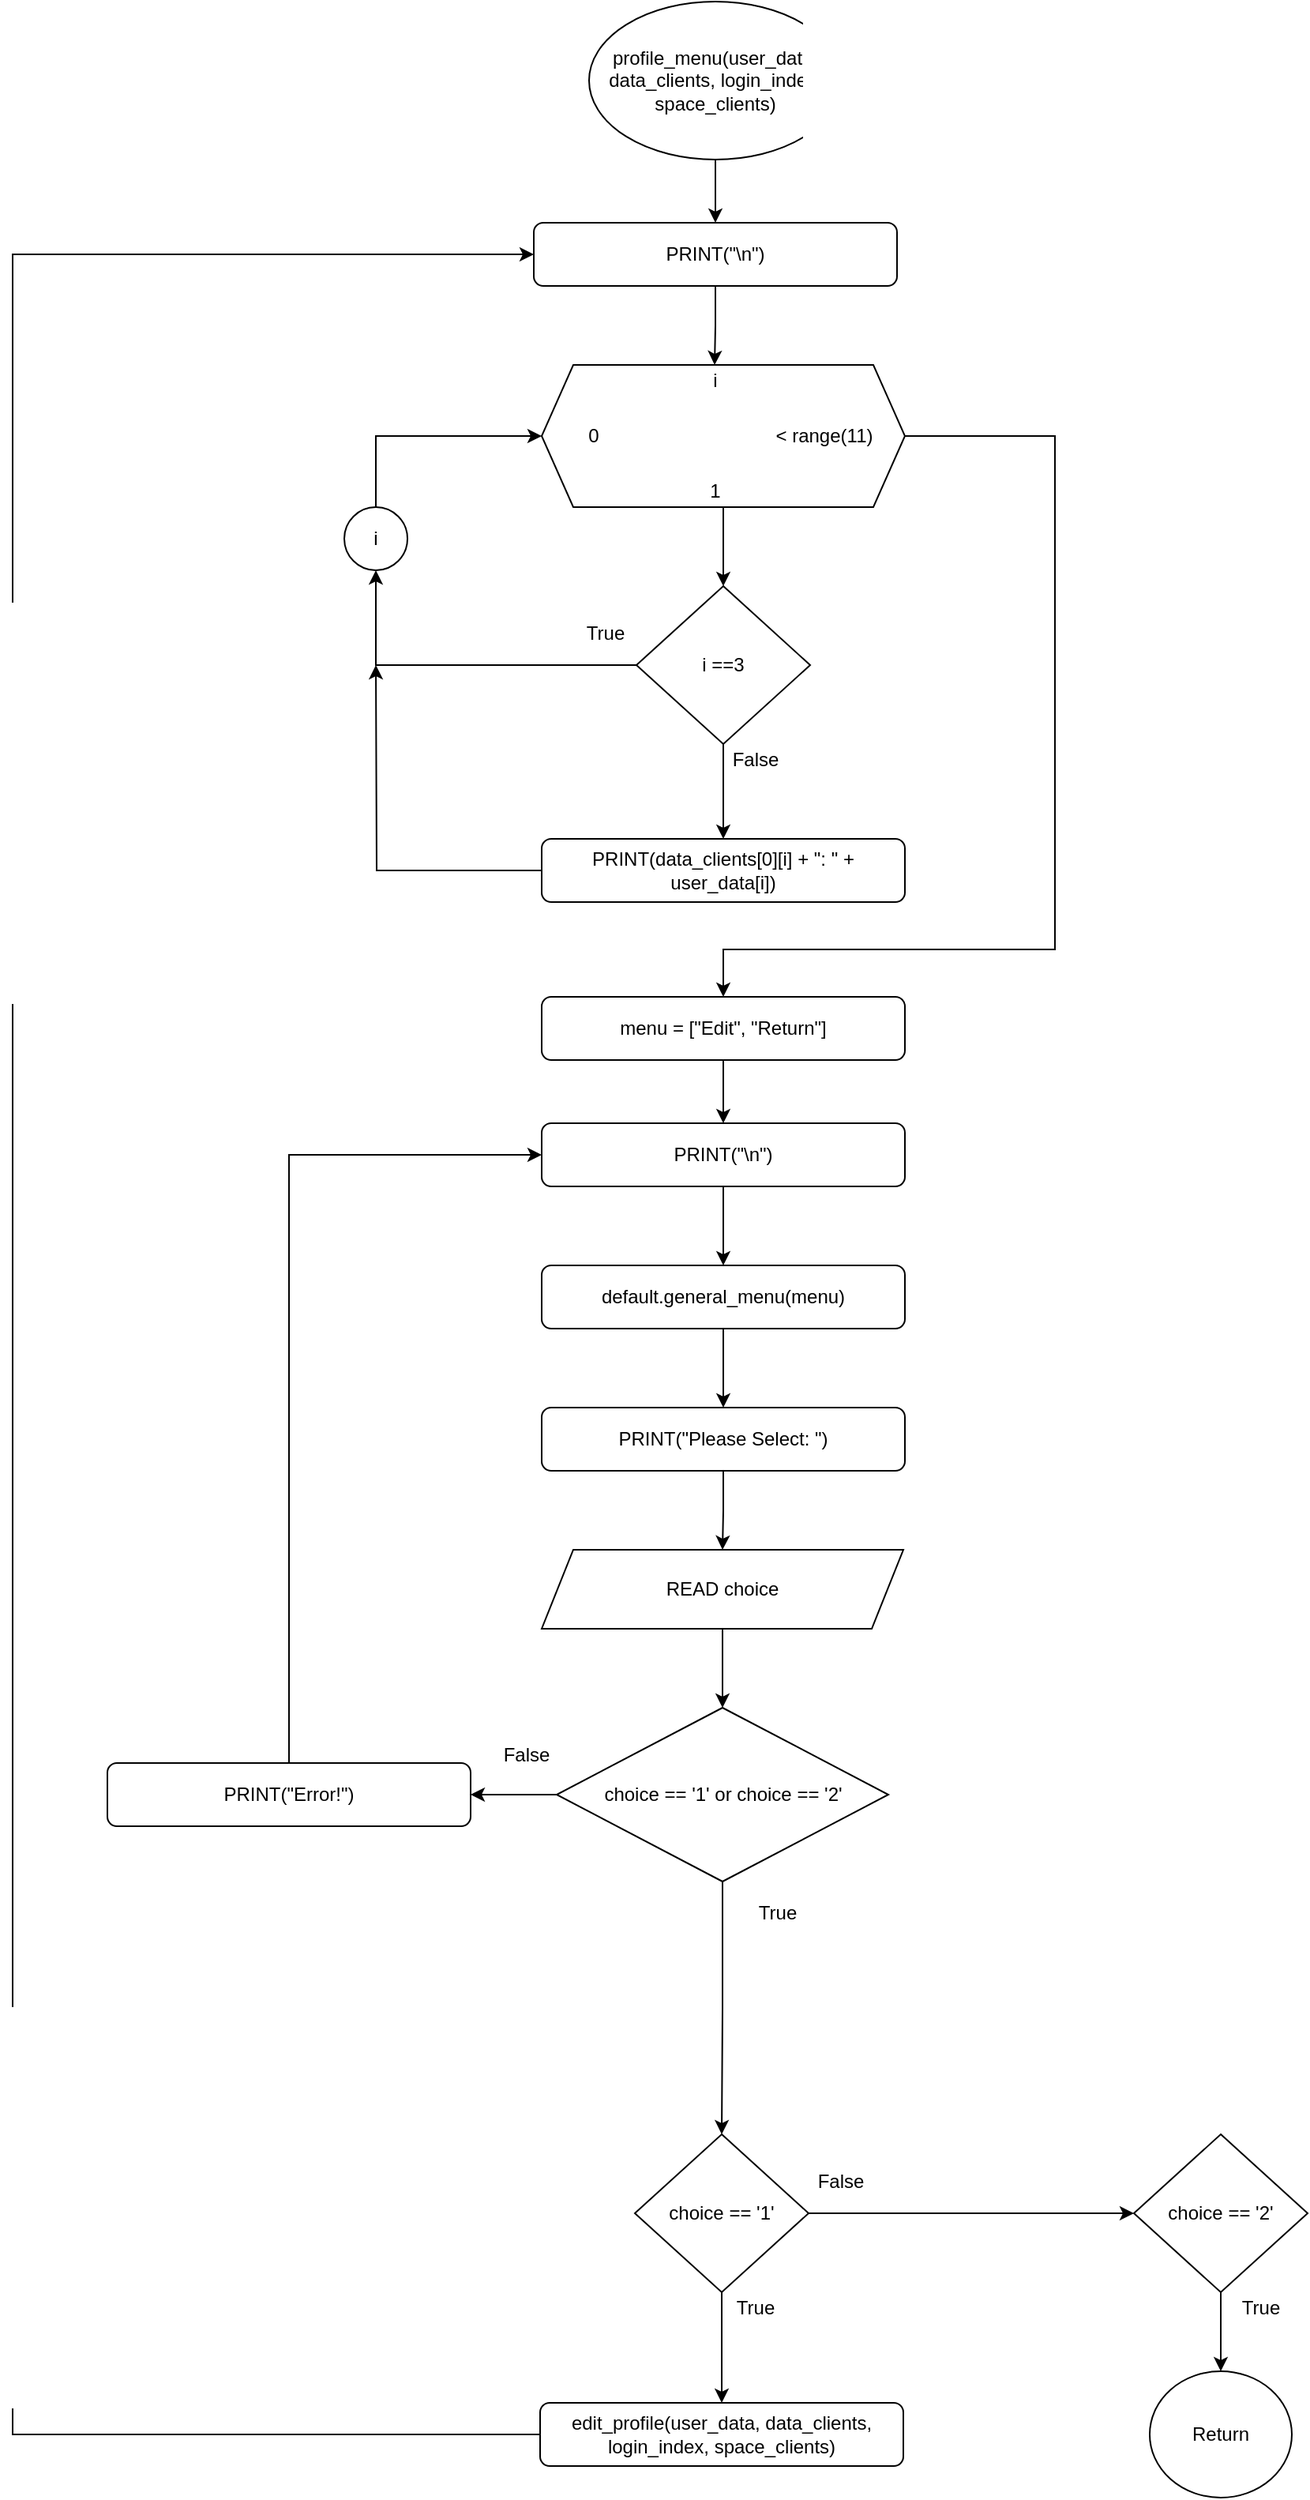 <mxfile version="14.7.4" type="github">
  <diagram id="lwtEDbRVN-xB4T3-QxCQ" name="Page-1">
    <mxGraphModel dx="1416" dy="885" grid="1" gridSize="10" guides="1" tooltips="1" connect="1" arrows="1" fold="1" page="1" pageScale="1" pageWidth="3300" pageHeight="4681" math="0" shadow="0">
      <root>
        <mxCell id="0" />
        <mxCell id="1" parent="0" />
        <mxCell id="seyrnWr0ilwIP1S3ZuyP-12" value="" style="edgeStyle=orthogonalEdgeStyle;rounded=0;orthogonalLoop=1;jettySize=auto;html=1;" parent="1" source="4hAsbZaLSSAf6A-Fuyxp-1" target="4hAsbZaLSSAf6A-Fuyxp-17" edge="1">
          <mxGeometry relative="1" as="geometry" />
        </mxCell>
        <mxCell id="4hAsbZaLSSAf6A-Fuyxp-1" value="profile_menu(user_data, data_clients, login_index, space_clients)" style="ellipse;whiteSpace=wrap;html=1;" parent="1" vertex="1">
          <mxGeometry x="455" y="120" width="160" height="100" as="geometry" />
        </mxCell>
        <mxCell id="4hAsbZaLSSAf6A-Fuyxp-10" value="" style="group" parent="1" vertex="1" connectable="0">
          <mxGeometry x="425" y="350" width="230" height="90" as="geometry" />
        </mxCell>
        <mxCell id="4hAsbZaLSSAf6A-Fuyxp-3" value="" style="shape=hexagon;perimeter=hexagonPerimeter2;whiteSpace=wrap;html=1;fixedSize=1;" parent="4hAsbZaLSSAf6A-Fuyxp-10" vertex="1">
          <mxGeometry width="230.0" height="90" as="geometry" />
        </mxCell>
        <mxCell id="4hAsbZaLSSAf6A-Fuyxp-4" value="i" style="text;html=1;strokeColor=none;fillColor=none;align=center;verticalAlign=middle;whiteSpace=wrap;rounded=0;" parent="4hAsbZaLSSAf6A-Fuyxp-10" vertex="1">
          <mxGeometry x="87.619" width="43.81" height="20" as="geometry" />
        </mxCell>
        <mxCell id="4hAsbZaLSSAf6A-Fuyxp-5" value="0" style="text;html=1;strokeColor=none;fillColor=none;align=center;verticalAlign=middle;whiteSpace=wrap;rounded=0;" parent="4hAsbZaLSSAf6A-Fuyxp-10" vertex="1">
          <mxGeometry x="10.952" y="35" width="43.81" height="20" as="geometry" />
        </mxCell>
        <mxCell id="4hAsbZaLSSAf6A-Fuyxp-6" value="1" style="text;html=1;strokeColor=none;fillColor=none;align=center;verticalAlign=middle;whiteSpace=wrap;rounded=0;" parent="4hAsbZaLSSAf6A-Fuyxp-10" vertex="1">
          <mxGeometry x="87.619" y="70" width="43.81" height="20" as="geometry" />
        </mxCell>
        <mxCell id="4hAsbZaLSSAf6A-Fuyxp-7" value="&amp;lt; range(11)" style="text;html=1;strokeColor=none;fillColor=none;align=center;verticalAlign=middle;whiteSpace=wrap;rounded=0;" parent="4hAsbZaLSSAf6A-Fuyxp-10" vertex="1">
          <mxGeometry x="145" y="35" width="68.1" height="20" as="geometry" />
        </mxCell>
        <mxCell id="seyrnWr0ilwIP1S3ZuyP-13" style="edgeStyle=orthogonalEdgeStyle;rounded=0;orthogonalLoop=1;jettySize=auto;html=1;exitX=0.5;exitY=1;exitDx=0;exitDy=0;" parent="1" source="4hAsbZaLSSAf6A-Fuyxp-17" target="4hAsbZaLSSAf6A-Fuyxp-4" edge="1">
          <mxGeometry relative="1" as="geometry" />
        </mxCell>
        <mxCell id="4hAsbZaLSSAf6A-Fuyxp-17" value="PRINT(&quot;\n&quot;)" style="rounded=1;whiteSpace=wrap;html=1;" parent="1" vertex="1">
          <mxGeometry x="420" y="260" width="230" height="40" as="geometry" />
        </mxCell>
        <mxCell id="seyrnWr0ilwIP1S3ZuyP-15" value="" style="edgeStyle=orthogonalEdgeStyle;rounded=0;orthogonalLoop=1;jettySize=auto;html=1;" parent="1" source="4hAsbZaLSSAf6A-Fuyxp-18" target="4hAsbZaLSSAf6A-Fuyxp-20" edge="1">
          <mxGeometry relative="1" as="geometry" />
        </mxCell>
        <mxCell id="seyrnWr0ilwIP1S3ZuyP-40" style="edgeStyle=orthogonalEdgeStyle;rounded=0;orthogonalLoop=1;jettySize=auto;html=1;entryX=0.5;entryY=1;entryDx=0;entryDy=0;" parent="1" source="4hAsbZaLSSAf6A-Fuyxp-18" target="seyrnWr0ilwIP1S3ZuyP-39" edge="1">
          <mxGeometry relative="1" as="geometry" />
        </mxCell>
        <mxCell id="4hAsbZaLSSAf6A-Fuyxp-18" value="i ==3" style="rhombus;whiteSpace=wrap;html=1;" parent="1" vertex="1">
          <mxGeometry x="485" y="490" width="110" height="100" as="geometry" />
        </mxCell>
        <mxCell id="seyrnWr0ilwIP1S3ZuyP-42" style="edgeStyle=orthogonalEdgeStyle;rounded=0;orthogonalLoop=1;jettySize=auto;html=1;exitX=0;exitY=0.5;exitDx=0;exitDy=0;" parent="1" source="4hAsbZaLSSAf6A-Fuyxp-20" edge="1">
          <mxGeometry relative="1" as="geometry">
            <mxPoint x="320" y="540" as="targetPoint" />
          </mxGeometry>
        </mxCell>
        <mxCell id="4hAsbZaLSSAf6A-Fuyxp-20" value="PRINT(data_clients[0][i] + &quot;: &quot; + user_data[i])" style="rounded=1;whiteSpace=wrap;html=1;" parent="1" vertex="1">
          <mxGeometry x="425" y="650" width="230" height="40" as="geometry" />
        </mxCell>
        <mxCell id="seyrnWr0ilwIP1S3ZuyP-17" value="" style="edgeStyle=orthogonalEdgeStyle;rounded=0;orthogonalLoop=1;jettySize=auto;html=1;" parent="1" source="seyrnWr0ilwIP1S3ZuyP-1" target="seyrnWr0ilwIP1S3ZuyP-3" edge="1">
          <mxGeometry relative="1" as="geometry" />
        </mxCell>
        <mxCell id="seyrnWr0ilwIP1S3ZuyP-1" value="menu = [&quot;Edit&quot;, &quot;Return&quot;]" style="rounded=1;whiteSpace=wrap;html=1;" parent="1" vertex="1">
          <mxGeometry x="425" y="750" width="230" height="40" as="geometry" />
        </mxCell>
        <mxCell id="seyrnWr0ilwIP1S3ZuyP-35" value="" style="edgeStyle=orthogonalEdgeStyle;rounded=0;orthogonalLoop=1;jettySize=auto;html=1;" parent="1" source="seyrnWr0ilwIP1S3ZuyP-2" target="seyrnWr0ilwIP1S3ZuyP-7" edge="1">
          <mxGeometry relative="1" as="geometry" />
        </mxCell>
        <mxCell id="seyrnWr0ilwIP1S3ZuyP-37" style="edgeStyle=orthogonalEdgeStyle;rounded=0;orthogonalLoop=1;jettySize=auto;html=1;entryX=0.5;entryY=0;entryDx=0;entryDy=0;" parent="1" source="seyrnWr0ilwIP1S3ZuyP-2" target="seyrnWr0ilwIP1S3ZuyP-8" edge="1">
          <mxGeometry relative="1" as="geometry" />
        </mxCell>
        <mxCell id="seyrnWr0ilwIP1S3ZuyP-2" value="choice == &#39;1&#39; or choice == &#39;2&#39;" style="rhombus;whiteSpace=wrap;html=1;" parent="1" vertex="1">
          <mxGeometry x="434.5" y="1200" width="210" height="110" as="geometry" />
        </mxCell>
        <mxCell id="seyrnWr0ilwIP1S3ZuyP-18" value="" style="edgeStyle=orthogonalEdgeStyle;rounded=0;orthogonalLoop=1;jettySize=auto;html=1;" parent="1" source="seyrnWr0ilwIP1S3ZuyP-3" target="seyrnWr0ilwIP1S3ZuyP-4" edge="1">
          <mxGeometry relative="1" as="geometry" />
        </mxCell>
        <mxCell id="seyrnWr0ilwIP1S3ZuyP-3" value="PRINT(&quot;\n&quot;)" style="rounded=1;whiteSpace=wrap;html=1;" parent="1" vertex="1">
          <mxGeometry x="425" y="830" width="230" height="40" as="geometry" />
        </mxCell>
        <mxCell id="seyrnWr0ilwIP1S3ZuyP-19" value="" style="edgeStyle=orthogonalEdgeStyle;rounded=0;orthogonalLoop=1;jettySize=auto;html=1;" parent="1" source="seyrnWr0ilwIP1S3ZuyP-4" target="seyrnWr0ilwIP1S3ZuyP-5" edge="1">
          <mxGeometry relative="1" as="geometry" />
        </mxCell>
        <mxCell id="seyrnWr0ilwIP1S3ZuyP-4" value="default.general_menu(menu)" style="rounded=1;whiteSpace=wrap;html=1;" parent="1" vertex="1">
          <mxGeometry x="425" y="920" width="230" height="40" as="geometry" />
        </mxCell>
        <mxCell id="seyrnWr0ilwIP1S3ZuyP-20" value="" style="edgeStyle=orthogonalEdgeStyle;rounded=0;orthogonalLoop=1;jettySize=auto;html=1;" parent="1" source="seyrnWr0ilwIP1S3ZuyP-5" target="seyrnWr0ilwIP1S3ZuyP-6" edge="1">
          <mxGeometry relative="1" as="geometry" />
        </mxCell>
        <mxCell id="seyrnWr0ilwIP1S3ZuyP-5" value="PRINT(&quot;Please Select: &quot;)" style="rounded=1;whiteSpace=wrap;html=1;" parent="1" vertex="1">
          <mxGeometry x="425" y="1010" width="230" height="40" as="geometry" />
        </mxCell>
        <mxCell id="seyrnWr0ilwIP1S3ZuyP-21" value="" style="edgeStyle=orthogonalEdgeStyle;rounded=0;orthogonalLoop=1;jettySize=auto;html=1;" parent="1" source="seyrnWr0ilwIP1S3ZuyP-6" target="seyrnWr0ilwIP1S3ZuyP-2" edge="1">
          <mxGeometry relative="1" as="geometry" />
        </mxCell>
        <mxCell id="seyrnWr0ilwIP1S3ZuyP-6" value="READ choice" style="shape=parallelogram;perimeter=parallelogramPerimeter;whiteSpace=wrap;html=1;fixedSize=1;" parent="1" vertex="1">
          <mxGeometry x="425" y="1100" width="229" height="50" as="geometry" />
        </mxCell>
        <mxCell id="seyrnWr0ilwIP1S3ZuyP-36" style="edgeStyle=orthogonalEdgeStyle;rounded=0;orthogonalLoop=1;jettySize=auto;html=1;exitX=0.5;exitY=0;exitDx=0;exitDy=0;entryX=0;entryY=0.5;entryDx=0;entryDy=0;" parent="1" source="seyrnWr0ilwIP1S3ZuyP-7" target="seyrnWr0ilwIP1S3ZuyP-3" edge="1">
          <mxGeometry relative="1" as="geometry" />
        </mxCell>
        <mxCell id="seyrnWr0ilwIP1S3ZuyP-7" value="PRINT(&quot;Error!&quot;)" style="rounded=1;whiteSpace=wrap;html=1;" parent="1" vertex="1">
          <mxGeometry x="150" y="1235" width="230" height="40" as="geometry" />
        </mxCell>
        <mxCell id="seyrnWr0ilwIP1S3ZuyP-24" style="edgeStyle=orthogonalEdgeStyle;rounded=0;orthogonalLoop=1;jettySize=auto;html=1;exitX=1;exitY=0.5;exitDx=0;exitDy=0;entryX=0;entryY=0.5;entryDx=0;entryDy=0;" parent="1" source="seyrnWr0ilwIP1S3ZuyP-8" target="seyrnWr0ilwIP1S3ZuyP-9" edge="1">
          <mxGeometry relative="1" as="geometry" />
        </mxCell>
        <mxCell id="seyrnWr0ilwIP1S3ZuyP-26" value="" style="edgeStyle=orthogonalEdgeStyle;rounded=0;orthogonalLoop=1;jettySize=auto;html=1;" parent="1" source="seyrnWr0ilwIP1S3ZuyP-8" target="seyrnWr0ilwIP1S3ZuyP-10" edge="1">
          <mxGeometry relative="1" as="geometry" />
        </mxCell>
        <mxCell id="seyrnWr0ilwIP1S3ZuyP-8" value="choice == &#39;1&#39;" style="rhombus;whiteSpace=wrap;html=1;" parent="1" vertex="1">
          <mxGeometry x="484" y="1470" width="110" height="100" as="geometry" />
        </mxCell>
        <mxCell id="seyrnWr0ilwIP1S3ZuyP-25" style="edgeStyle=orthogonalEdgeStyle;rounded=0;orthogonalLoop=1;jettySize=auto;html=1;exitX=0.5;exitY=1;exitDx=0;exitDy=0;entryX=0.5;entryY=0;entryDx=0;entryDy=0;" parent="1" source="seyrnWr0ilwIP1S3ZuyP-9" target="seyrnWr0ilwIP1S3ZuyP-11" edge="1">
          <mxGeometry relative="1" as="geometry" />
        </mxCell>
        <mxCell id="seyrnWr0ilwIP1S3ZuyP-9" value="choice == &#39;2&#39;" style="rhombus;whiteSpace=wrap;html=1;" parent="1" vertex="1">
          <mxGeometry x="800" y="1470" width="110" height="100" as="geometry" />
        </mxCell>
        <mxCell id="hwVHAj5IbDsBxLXs_6I--1" style="edgeStyle=orthogonalEdgeStyle;rounded=0;orthogonalLoop=1;jettySize=auto;html=1;entryX=0;entryY=0.5;entryDx=0;entryDy=0;" edge="1" parent="1" source="seyrnWr0ilwIP1S3ZuyP-10" target="4hAsbZaLSSAf6A-Fuyxp-17">
          <mxGeometry relative="1" as="geometry">
            <Array as="points">
              <mxPoint x="90" y="1660" />
              <mxPoint x="90" y="280" />
            </Array>
          </mxGeometry>
        </mxCell>
        <mxCell id="seyrnWr0ilwIP1S3ZuyP-10" value="edit_profile(user_data, data_clients, login_index, space_clients)" style="rounded=1;whiteSpace=wrap;html=1;" parent="1" vertex="1">
          <mxGeometry x="424" y="1640" width="230" height="40" as="geometry" />
        </mxCell>
        <mxCell id="seyrnWr0ilwIP1S3ZuyP-11" value="Return" style="ellipse;whiteSpace=wrap;html=1;" parent="1" vertex="1">
          <mxGeometry x="810" y="1620" width="90" height="80" as="geometry" />
        </mxCell>
        <mxCell id="seyrnWr0ilwIP1S3ZuyP-14" value="" style="edgeStyle=orthogonalEdgeStyle;rounded=0;orthogonalLoop=1;jettySize=auto;html=1;" parent="1" source="4hAsbZaLSSAf6A-Fuyxp-3" target="4hAsbZaLSSAf6A-Fuyxp-18" edge="1">
          <mxGeometry relative="1" as="geometry" />
        </mxCell>
        <mxCell id="seyrnWr0ilwIP1S3ZuyP-28" value="True" style="text;html=1;align=center;verticalAlign=middle;resizable=0;points=[];autosize=1;strokeColor=none;" parent="1" vertex="1">
          <mxGeometry x="445" y="510" width="40" height="20" as="geometry" />
        </mxCell>
        <mxCell id="seyrnWr0ilwIP1S3ZuyP-29" value="False" style="text;html=1;align=center;verticalAlign=middle;resizable=0;points=[];autosize=1;strokeColor=none;" parent="1" vertex="1">
          <mxGeometry x="540" y="590" width="40" height="20" as="geometry" />
        </mxCell>
        <mxCell id="seyrnWr0ilwIP1S3ZuyP-34" value="False" style="text;html=1;align=center;verticalAlign=middle;resizable=0;points=[];autosize=1;strokeColor=none;" parent="1" vertex="1">
          <mxGeometry x="394.5" y="1220" width="40" height="20" as="geometry" />
        </mxCell>
        <mxCell id="seyrnWr0ilwIP1S3ZuyP-38" value="True" style="text;html=1;align=center;verticalAlign=middle;resizable=0;points=[];autosize=1;strokeColor=none;" parent="1" vertex="1">
          <mxGeometry x="554" y="1320" width="40" height="20" as="geometry" />
        </mxCell>
        <mxCell id="seyrnWr0ilwIP1S3ZuyP-41" style="edgeStyle=orthogonalEdgeStyle;rounded=0;orthogonalLoop=1;jettySize=auto;html=1;entryX=0;entryY=0.5;entryDx=0;entryDy=0;" parent="1" source="seyrnWr0ilwIP1S3ZuyP-39" target="4hAsbZaLSSAf6A-Fuyxp-3" edge="1">
          <mxGeometry relative="1" as="geometry">
            <Array as="points">
              <mxPoint x="320" y="395" />
            </Array>
          </mxGeometry>
        </mxCell>
        <mxCell id="seyrnWr0ilwIP1S3ZuyP-39" value="i" style="ellipse;whiteSpace=wrap;html=1;aspect=fixed;" parent="1" vertex="1">
          <mxGeometry x="300" y="440" width="40" height="40" as="geometry" />
        </mxCell>
        <mxCell id="seyrnWr0ilwIP1S3ZuyP-43" style="edgeStyle=orthogonalEdgeStyle;rounded=0;orthogonalLoop=1;jettySize=auto;html=1;exitX=1;exitY=0.5;exitDx=0;exitDy=0;entryX=0.5;entryY=0;entryDx=0;entryDy=0;" parent="1" source="4hAsbZaLSSAf6A-Fuyxp-3" target="seyrnWr0ilwIP1S3ZuyP-1" edge="1">
          <mxGeometry relative="1" as="geometry">
            <Array as="points">
              <mxPoint x="750" y="395" />
              <mxPoint x="750" y="720" />
              <mxPoint x="540" y="720" />
            </Array>
          </mxGeometry>
        </mxCell>
        <mxCell id="hwVHAj5IbDsBxLXs_6I--2" value="True" style="text;html=1;align=center;verticalAlign=middle;resizable=0;points=[];autosize=1;strokeColor=none;" vertex="1" parent="1">
          <mxGeometry x="540" y="1570" width="40" height="20" as="geometry" />
        </mxCell>
        <mxCell id="hwVHAj5IbDsBxLXs_6I--3" value="False" style="text;html=1;align=center;verticalAlign=middle;resizable=0;points=[];autosize=1;strokeColor=none;" vertex="1" parent="1">
          <mxGeometry x="594" y="1490" width="40" height="20" as="geometry" />
        </mxCell>
        <mxCell id="hwVHAj5IbDsBxLXs_6I--4" value="True" style="text;html=1;align=center;verticalAlign=middle;resizable=0;points=[];autosize=1;strokeColor=none;" vertex="1" parent="1">
          <mxGeometry x="860" y="1570" width="40" height="20" as="geometry" />
        </mxCell>
      </root>
    </mxGraphModel>
  </diagram>
</mxfile>
